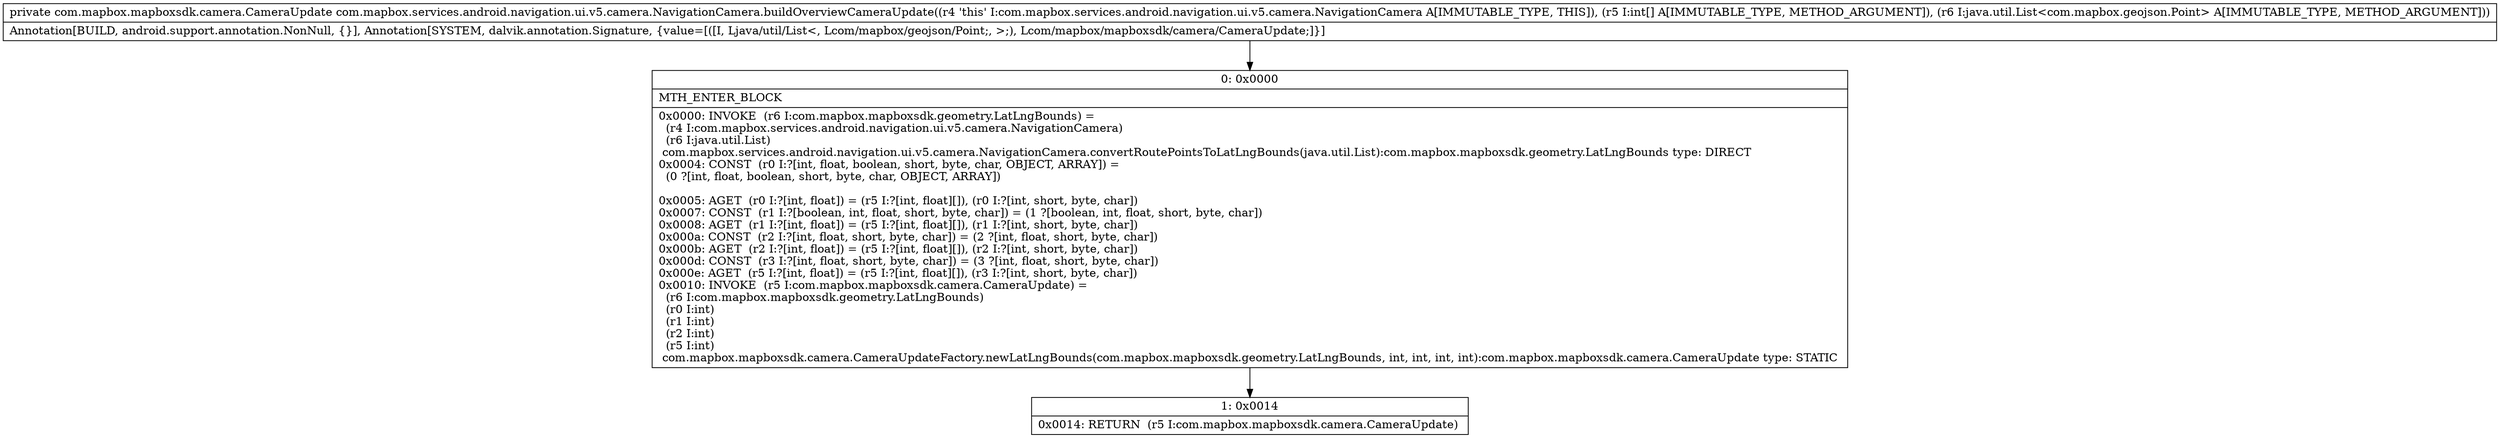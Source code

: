 digraph "CFG forcom.mapbox.services.android.navigation.ui.v5.camera.NavigationCamera.buildOverviewCameraUpdate([ILjava\/util\/List;)Lcom\/mapbox\/mapboxsdk\/camera\/CameraUpdate;" {
Node_0 [shape=record,label="{0\:\ 0x0000|MTH_ENTER_BLOCK\l|0x0000: INVOKE  (r6 I:com.mapbox.mapboxsdk.geometry.LatLngBounds) = \l  (r4 I:com.mapbox.services.android.navigation.ui.v5.camera.NavigationCamera)\l  (r6 I:java.util.List)\l com.mapbox.services.android.navigation.ui.v5.camera.NavigationCamera.convertRoutePointsToLatLngBounds(java.util.List):com.mapbox.mapboxsdk.geometry.LatLngBounds type: DIRECT \l0x0004: CONST  (r0 I:?[int, float, boolean, short, byte, char, OBJECT, ARRAY]) = \l  (0 ?[int, float, boolean, short, byte, char, OBJECT, ARRAY])\l \l0x0005: AGET  (r0 I:?[int, float]) = (r5 I:?[int, float][]), (r0 I:?[int, short, byte, char]) \l0x0007: CONST  (r1 I:?[boolean, int, float, short, byte, char]) = (1 ?[boolean, int, float, short, byte, char]) \l0x0008: AGET  (r1 I:?[int, float]) = (r5 I:?[int, float][]), (r1 I:?[int, short, byte, char]) \l0x000a: CONST  (r2 I:?[int, float, short, byte, char]) = (2 ?[int, float, short, byte, char]) \l0x000b: AGET  (r2 I:?[int, float]) = (r5 I:?[int, float][]), (r2 I:?[int, short, byte, char]) \l0x000d: CONST  (r3 I:?[int, float, short, byte, char]) = (3 ?[int, float, short, byte, char]) \l0x000e: AGET  (r5 I:?[int, float]) = (r5 I:?[int, float][]), (r3 I:?[int, short, byte, char]) \l0x0010: INVOKE  (r5 I:com.mapbox.mapboxsdk.camera.CameraUpdate) = \l  (r6 I:com.mapbox.mapboxsdk.geometry.LatLngBounds)\l  (r0 I:int)\l  (r1 I:int)\l  (r2 I:int)\l  (r5 I:int)\l com.mapbox.mapboxsdk.camera.CameraUpdateFactory.newLatLngBounds(com.mapbox.mapboxsdk.geometry.LatLngBounds, int, int, int, int):com.mapbox.mapboxsdk.camera.CameraUpdate type: STATIC \l}"];
Node_1 [shape=record,label="{1\:\ 0x0014|0x0014: RETURN  (r5 I:com.mapbox.mapboxsdk.camera.CameraUpdate) \l}"];
MethodNode[shape=record,label="{private com.mapbox.mapboxsdk.camera.CameraUpdate com.mapbox.services.android.navigation.ui.v5.camera.NavigationCamera.buildOverviewCameraUpdate((r4 'this' I:com.mapbox.services.android.navigation.ui.v5.camera.NavigationCamera A[IMMUTABLE_TYPE, THIS]), (r5 I:int[] A[IMMUTABLE_TYPE, METHOD_ARGUMENT]), (r6 I:java.util.List\<com.mapbox.geojson.Point\> A[IMMUTABLE_TYPE, METHOD_ARGUMENT]))  | Annotation[BUILD, android.support.annotation.NonNull, \{\}], Annotation[SYSTEM, dalvik.annotation.Signature, \{value=[([I, Ljava\/util\/List\<, Lcom\/mapbox\/geojson\/Point;, \>;), Lcom\/mapbox\/mapboxsdk\/camera\/CameraUpdate;]\}]\l}"];
MethodNode -> Node_0;
Node_0 -> Node_1;
}

